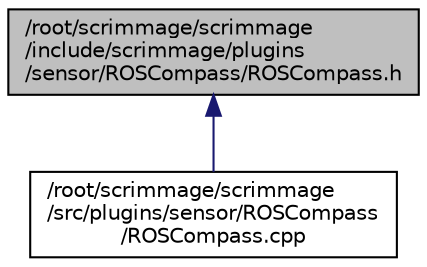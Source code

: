 digraph "/root/scrimmage/scrimmage/include/scrimmage/plugins/sensor/ROSCompass/ROSCompass.h"
{
 // LATEX_PDF_SIZE
  edge [fontname="Helvetica",fontsize="10",labelfontname="Helvetica",labelfontsize="10"];
  node [fontname="Helvetica",fontsize="10",shape=record];
  Node1 [label="/root/scrimmage/scrimmage\l/include/scrimmage/plugins\l/sensor/ROSCompass/ROSCompass.h",height=0.2,width=0.4,color="black", fillcolor="grey75", style="filled", fontcolor="black",tooltip="Brief file description."];
  Node1 -> Node2 [dir="back",color="midnightblue",fontsize="10",style="solid",fontname="Helvetica"];
  Node2 [label="/root/scrimmage/scrimmage\l/src/plugins/sensor/ROSCompass\l/ROSCompass.cpp",height=0.2,width=0.4,color="black", fillcolor="white", style="filled",URL="$ROSCompass_8cpp.html",tooltip="Brief file description."];
}
